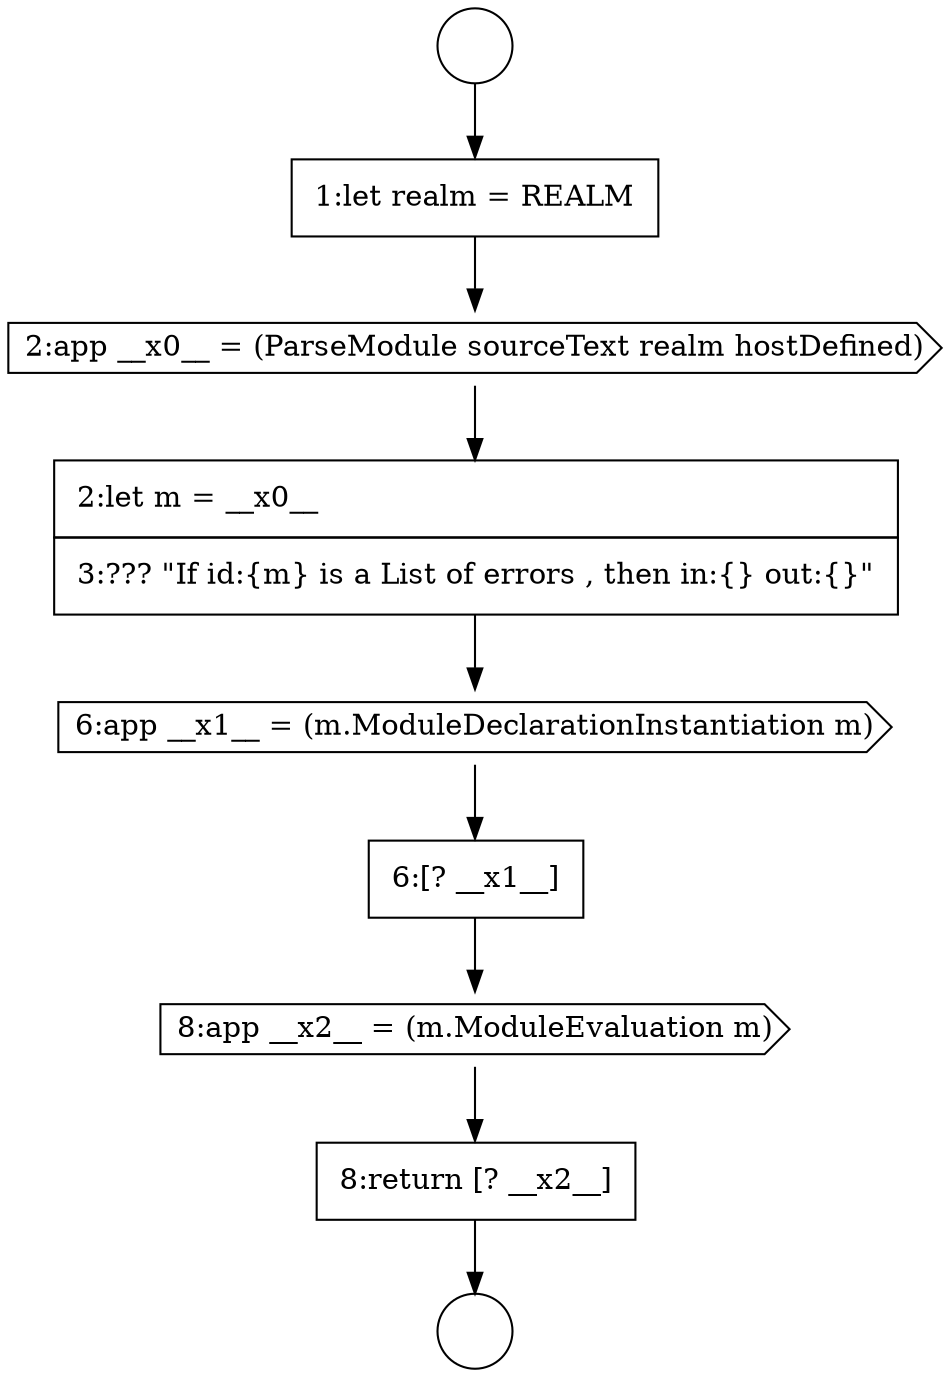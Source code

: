 digraph {
  node9855 [shape=cds, label=<<font color="black">6:app __x1__ = (m.ModuleDeclarationInstantiation m)</font>> color="black" fillcolor="white" style=filled]
  node9850 [shape=circle label=" " color="black" fillcolor="white" style=filled]
  node9854 [shape=none, margin=0, label=<<font color="black">
    <table border="0" cellborder="1" cellspacing="0" cellpadding="10">
      <tr><td align="left">2:let m = __x0__</td></tr>
      <tr><td align="left">3:??? &quot;If id:{m} is a List of errors , then in:{} out:{}&quot;</td></tr>
    </table>
  </font>> color="black" fillcolor="white" style=filled]
  node9853 [shape=cds, label=<<font color="black">2:app __x0__ = (ParseModule sourceText realm hostDefined)</font>> color="black" fillcolor="white" style=filled]
  node9852 [shape=none, margin=0, label=<<font color="black">
    <table border="0" cellborder="1" cellspacing="0" cellpadding="10">
      <tr><td align="left">1:let realm = REALM</td></tr>
    </table>
  </font>> color="black" fillcolor="white" style=filled]
  node9857 [shape=cds, label=<<font color="black">8:app __x2__ = (m.ModuleEvaluation m)</font>> color="black" fillcolor="white" style=filled]
  node9858 [shape=none, margin=0, label=<<font color="black">
    <table border="0" cellborder="1" cellspacing="0" cellpadding="10">
      <tr><td align="left">8:return [? __x2__]</td></tr>
    </table>
  </font>> color="black" fillcolor="white" style=filled]
  node9851 [shape=circle label=" " color="black" fillcolor="white" style=filled]
  node9856 [shape=none, margin=0, label=<<font color="black">
    <table border="0" cellborder="1" cellspacing="0" cellpadding="10">
      <tr><td align="left">6:[? __x1__]</td></tr>
    </table>
  </font>> color="black" fillcolor="white" style=filled]
  node9853 -> node9854 [ color="black"]
  node9856 -> node9857 [ color="black"]
  node9850 -> node9852 [ color="black"]
  node9854 -> node9855 [ color="black"]
  node9857 -> node9858 [ color="black"]
  node9852 -> node9853 [ color="black"]
  node9855 -> node9856 [ color="black"]
  node9858 -> node9851 [ color="black"]
}
